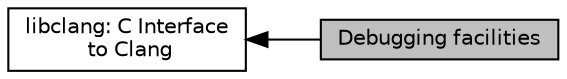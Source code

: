 digraph "Debugging facilities"
{
  bgcolor="transparent";
  edge [fontname="Helvetica",fontsize="10",labelfontname="Helvetica",labelfontsize="10"];
  node [fontname="Helvetica",fontsize="10",shape=box];
  rankdir=LR;
  Node2 [label="libclang: C Interface\l to Clang",height=0.2,width=0.4,color="black",URL="$group__CINDEX.html",tooltip="The C Interface to Clang provides a relatively small API that exposes facilities for parsing source c..."];
  Node1 [label="Debugging facilities",height=0.2,width=0.4,color="black", fillcolor="grey75", style="filled", fontcolor="black",tooltip="These routines are used for testing and debugging, only, and should not be relied upon."];
  Node2->Node1 [shape=plaintext, dir="back", style="solid"];
}
